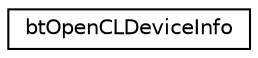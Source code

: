 digraph "Graphical Class Hierarchy"
{
  edge [fontname="Helvetica",fontsize="10",labelfontname="Helvetica",labelfontsize="10"];
  node [fontname="Helvetica",fontsize="10",shape=record];
  rankdir="LR";
  Node1 [label="btOpenCLDeviceInfo",height=0.2,width=0.4,color="black", fillcolor="white", style="filled",URL="$structbt_open_c_l_device_info.html"];
}
